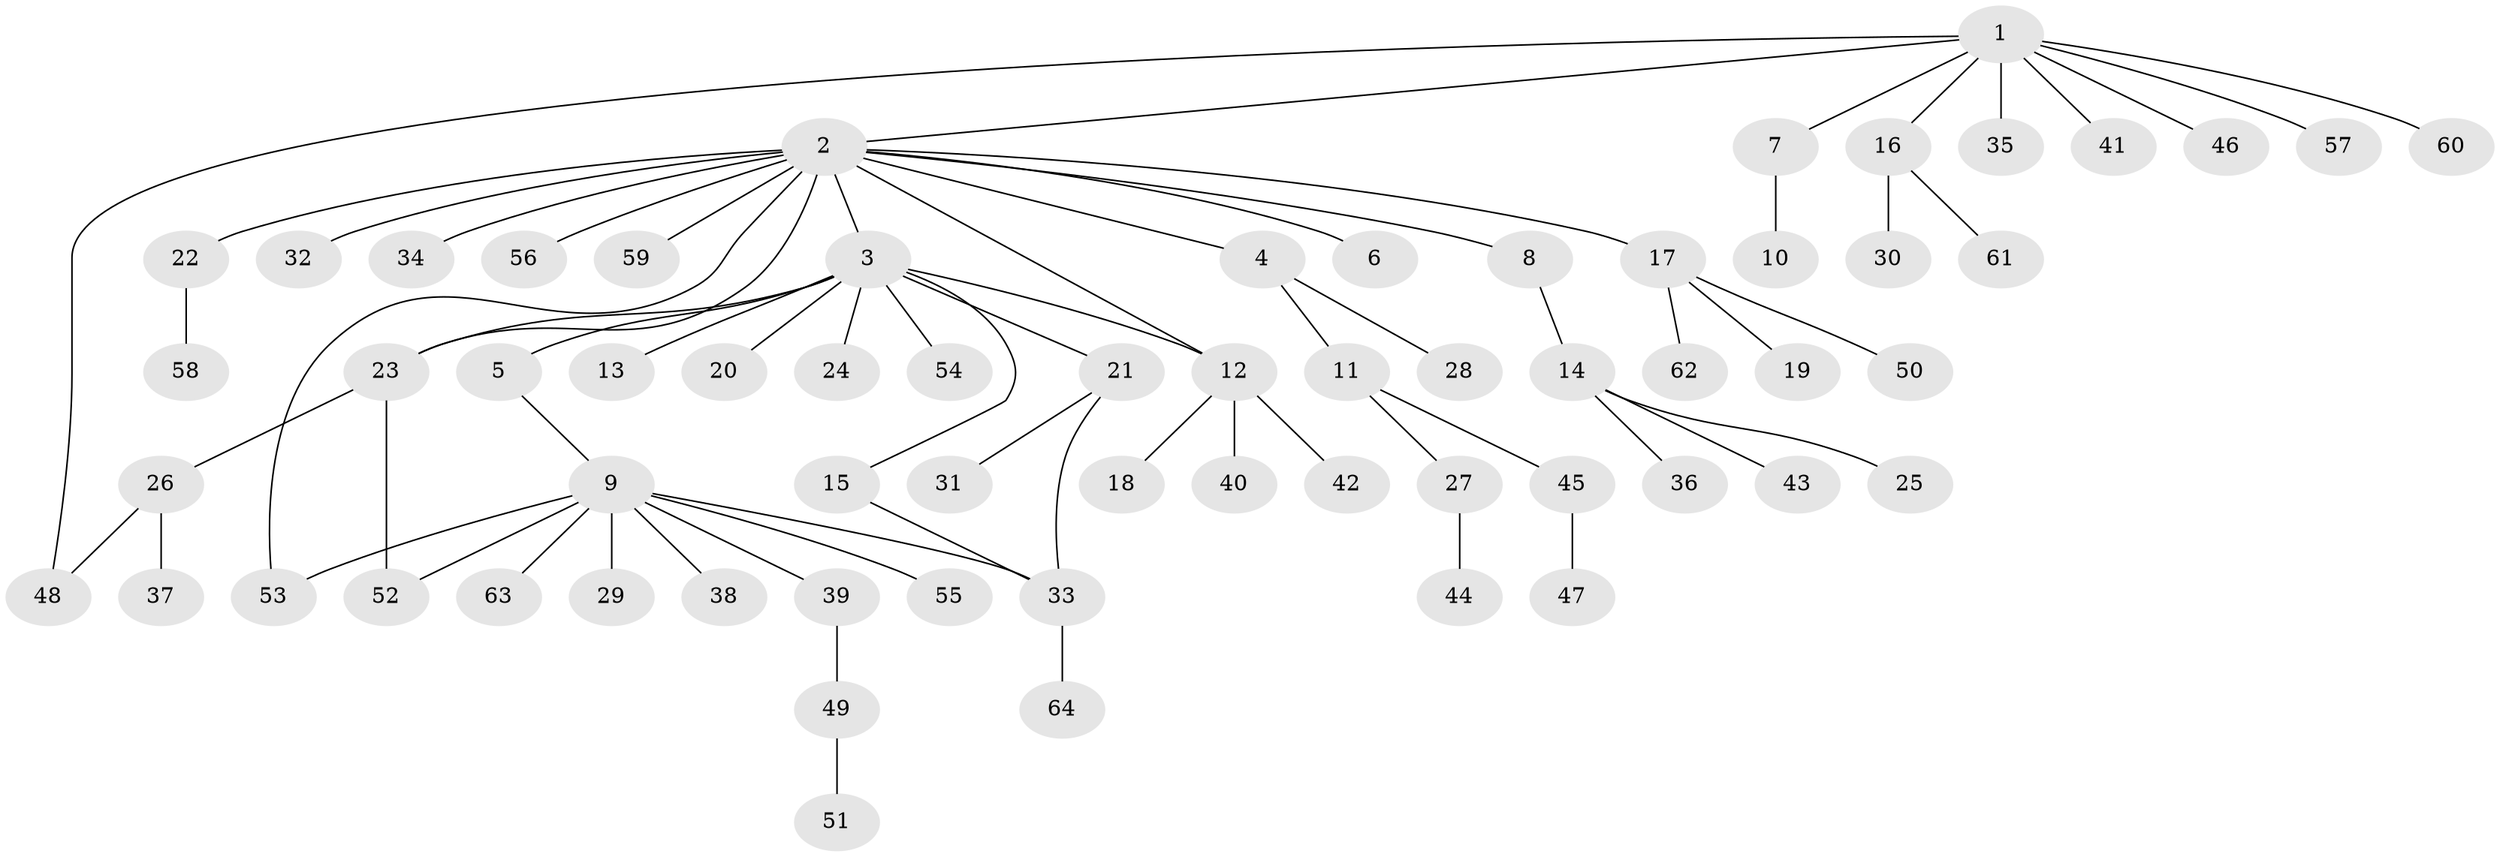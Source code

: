 // coarse degree distribution, {4: 0.047619047619047616, 9: 0.047619047619047616, 5: 0.14285714285714285, 2: 0.2857142857142857, 1: 0.38095238095238093, 3: 0.09523809523809523}
// Generated by graph-tools (version 1.1) at 2025/50/03/04/25 22:50:41]
// undirected, 64 vertices, 70 edges
graph export_dot {
  node [color=gray90,style=filled];
  1;
  2;
  3;
  4;
  5;
  6;
  7;
  8;
  9;
  10;
  11;
  12;
  13;
  14;
  15;
  16;
  17;
  18;
  19;
  20;
  21;
  22;
  23;
  24;
  25;
  26;
  27;
  28;
  29;
  30;
  31;
  32;
  33;
  34;
  35;
  36;
  37;
  38;
  39;
  40;
  41;
  42;
  43;
  44;
  45;
  46;
  47;
  48;
  49;
  50;
  51;
  52;
  53;
  54;
  55;
  56;
  57;
  58;
  59;
  60;
  61;
  62;
  63;
  64;
  1 -- 2;
  1 -- 7;
  1 -- 16;
  1 -- 35;
  1 -- 41;
  1 -- 46;
  1 -- 48;
  1 -- 57;
  1 -- 60;
  2 -- 3;
  2 -- 4;
  2 -- 6;
  2 -- 8;
  2 -- 12;
  2 -- 17;
  2 -- 22;
  2 -- 23;
  2 -- 32;
  2 -- 34;
  2 -- 53;
  2 -- 56;
  2 -- 59;
  3 -- 5;
  3 -- 12;
  3 -- 13;
  3 -- 15;
  3 -- 20;
  3 -- 21;
  3 -- 23;
  3 -- 24;
  3 -- 54;
  4 -- 11;
  4 -- 28;
  5 -- 9;
  7 -- 10;
  8 -- 14;
  9 -- 29;
  9 -- 33;
  9 -- 38;
  9 -- 39;
  9 -- 52;
  9 -- 53;
  9 -- 55;
  9 -- 63;
  11 -- 27;
  11 -- 45;
  12 -- 18;
  12 -- 40;
  12 -- 42;
  14 -- 25;
  14 -- 36;
  14 -- 43;
  15 -- 33;
  16 -- 30;
  16 -- 61;
  17 -- 19;
  17 -- 50;
  17 -- 62;
  21 -- 31;
  21 -- 33;
  22 -- 58;
  23 -- 26;
  23 -- 52;
  26 -- 37;
  26 -- 48;
  27 -- 44;
  33 -- 64;
  39 -- 49;
  45 -- 47;
  49 -- 51;
}
